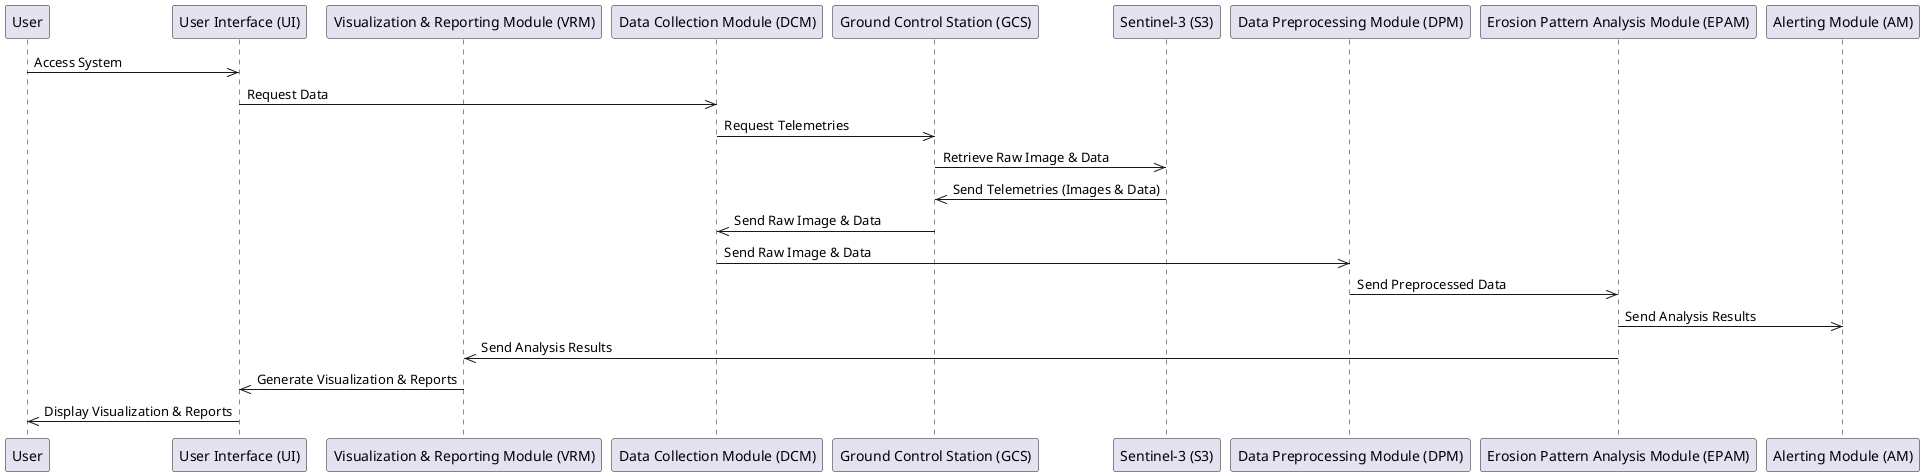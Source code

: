 @startuml Components Interaction Design - Sequence Diagram

participant User
participant "User Interface (UI)" as UI
participant "Visualization & Reporting Module (VRM)" as VRM
participant "Data Collection Module (DCM)" as DCM
participant "Ground Control Station (GCS)" as GCS
participant "Sentinel-3 (S3)" as S3
participant "Data Preprocessing Module (DPM)" as DPM
participant "Erosion Pattern Analysis Module (EPAM)" as EPAM
participant "Alerting Module (AM)" as AM

User->>UI: Access System
UI->>DCM: Request Data
DCM->>GCS: Request Telemetries
GCS->>S3: Retrieve Raw Image & Data
S3->>GCS: Send Telemetries (Images & Data)
GCS->>DCM: Send Raw Image & Data
DCM->>DPM: Send Raw Image & Data
DPM->>EPAM: Send Preprocessed Data
EPAM->>AM: Send Analysis Results
EPAM->>VRM: Send Analysis Results
VRM->>UI: Generate Visualization & Reports
UI->>User: Display Visualization & Reports

@enduml
